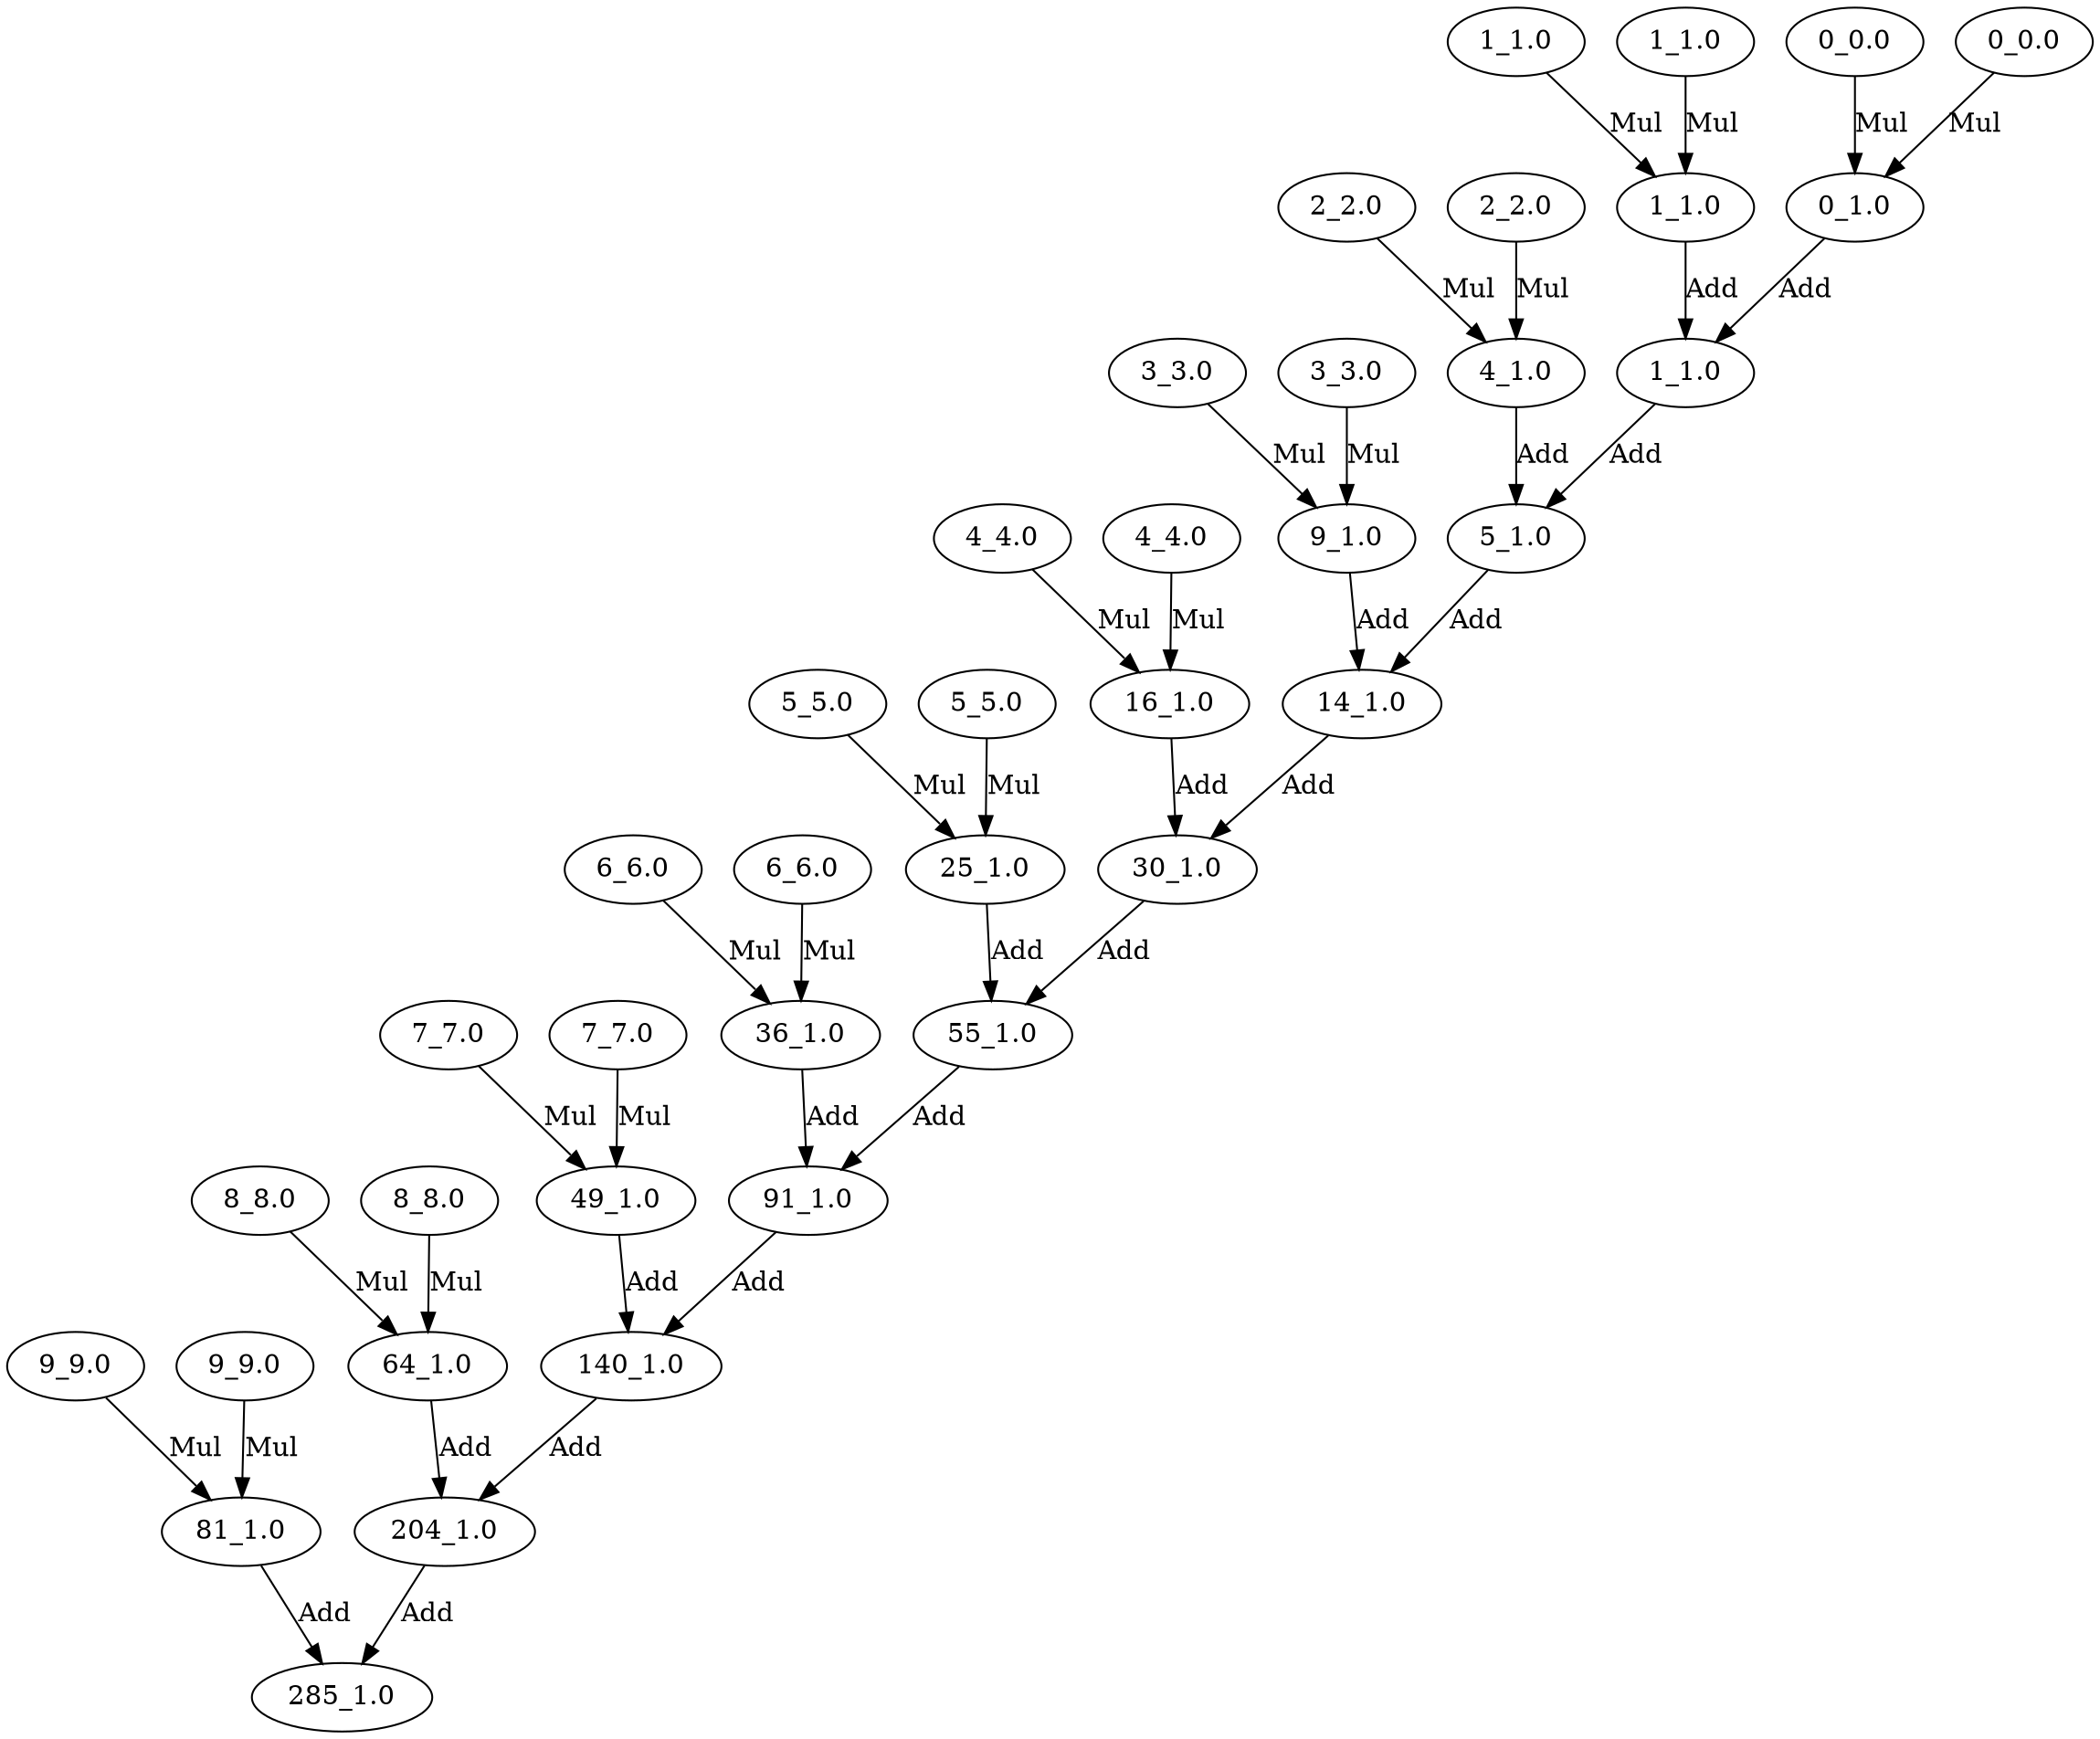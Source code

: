 digraph{
N0[label="0_1.0"]
N1[label="1_1.0"]
N2[label="4_1.0"]
N3[label="9_1.0"]
N4[label="16_1.0"]
N5[label="25_1.0"]
N6[label="36_1.0"]
N7[label="49_1.0"]
N8[label="64_1.0"]
N9[label="81_1.0"]
N10[label="1_1.0"]
N11[label="5_1.0"]
N12[label="14_1.0"]
N13[label="30_1.0"]
N14[label="55_1.0"]
N15[label="91_1.0"]
N16[label="140_1.0"]
N17[label="204_1.0"]
N18[label="285_1.0"]
N19[label="0_0.0"]
N20[label="1_1.0"]
N21[label="2_2.0"]
N22[label="3_3.0"]
N23[label="4_4.0"]
N24[label="5_5.0"]
N25[label="6_6.0"]
N26[label="7_7.0"]
N27[label="8_8.0"]
N28[label="9_9.0"]
N29[label="0_0.0"]
N30[label="1_1.0"]
N31[label="2_2.0"]
N32[label="3_3.0"]
N33[label="4_4.0"]
N34[label="5_5.0"]
N35[label="6_6.0"]
N36[label="7_7.0"]
N37[label="8_8.0"]
N38[label="9_9.0"]
N29->N0[label="Mul"]
N19->N0[label="Mul"]
N30->N1[label="Mul"]
N20->N1[label="Mul"]
N31->N2[label="Mul"]
N21->N2[label="Mul"]
N32->N3[label="Mul"]
N22->N3[label="Mul"]
N33->N4[label="Mul"]
N23->N4[label="Mul"]
N34->N5[label="Mul"]
N24->N5[label="Mul"]
N35->N6[label="Mul"]
N25->N6[label="Mul"]
N36->N7[label="Mul"]
N26->N7[label="Mul"]
N37->N8[label="Mul"]
N27->N8[label="Mul"]
N38->N9[label="Mul"]
N28->N9[label="Mul"]
N1->N10[label="Add"]
N0->N10[label="Add"]
N2->N11[label="Add"]
N10->N11[label="Add"]
N3->N12[label="Add"]
N11->N12[label="Add"]
N4->N13[label="Add"]
N12->N13[label="Add"]
N5->N14[label="Add"]
N13->N14[label="Add"]
N6->N15[label="Add"]
N14->N15[label="Add"]
N7->N16[label="Add"]
N15->N16[label="Add"]
N8->N17[label="Add"]
N16->N17[label="Add"]
N9->N18[label="Add"]
N17->N18[label="Add"]
}
